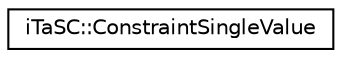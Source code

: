 digraph G
{
  edge [fontname="Helvetica",fontsize="10",labelfontname="Helvetica",labelfontsize="10"];
  node [fontname="Helvetica",fontsize="10",shape=record];
  rankdir=LR;
  Node1 [label="iTaSC::ConstraintSingleValue",height=0.2,width=0.4,color="black", fillcolor="white", style="filled",URL="$dd/d1b/structiTaSC_1_1ConstraintSingleValue.html"];
}

